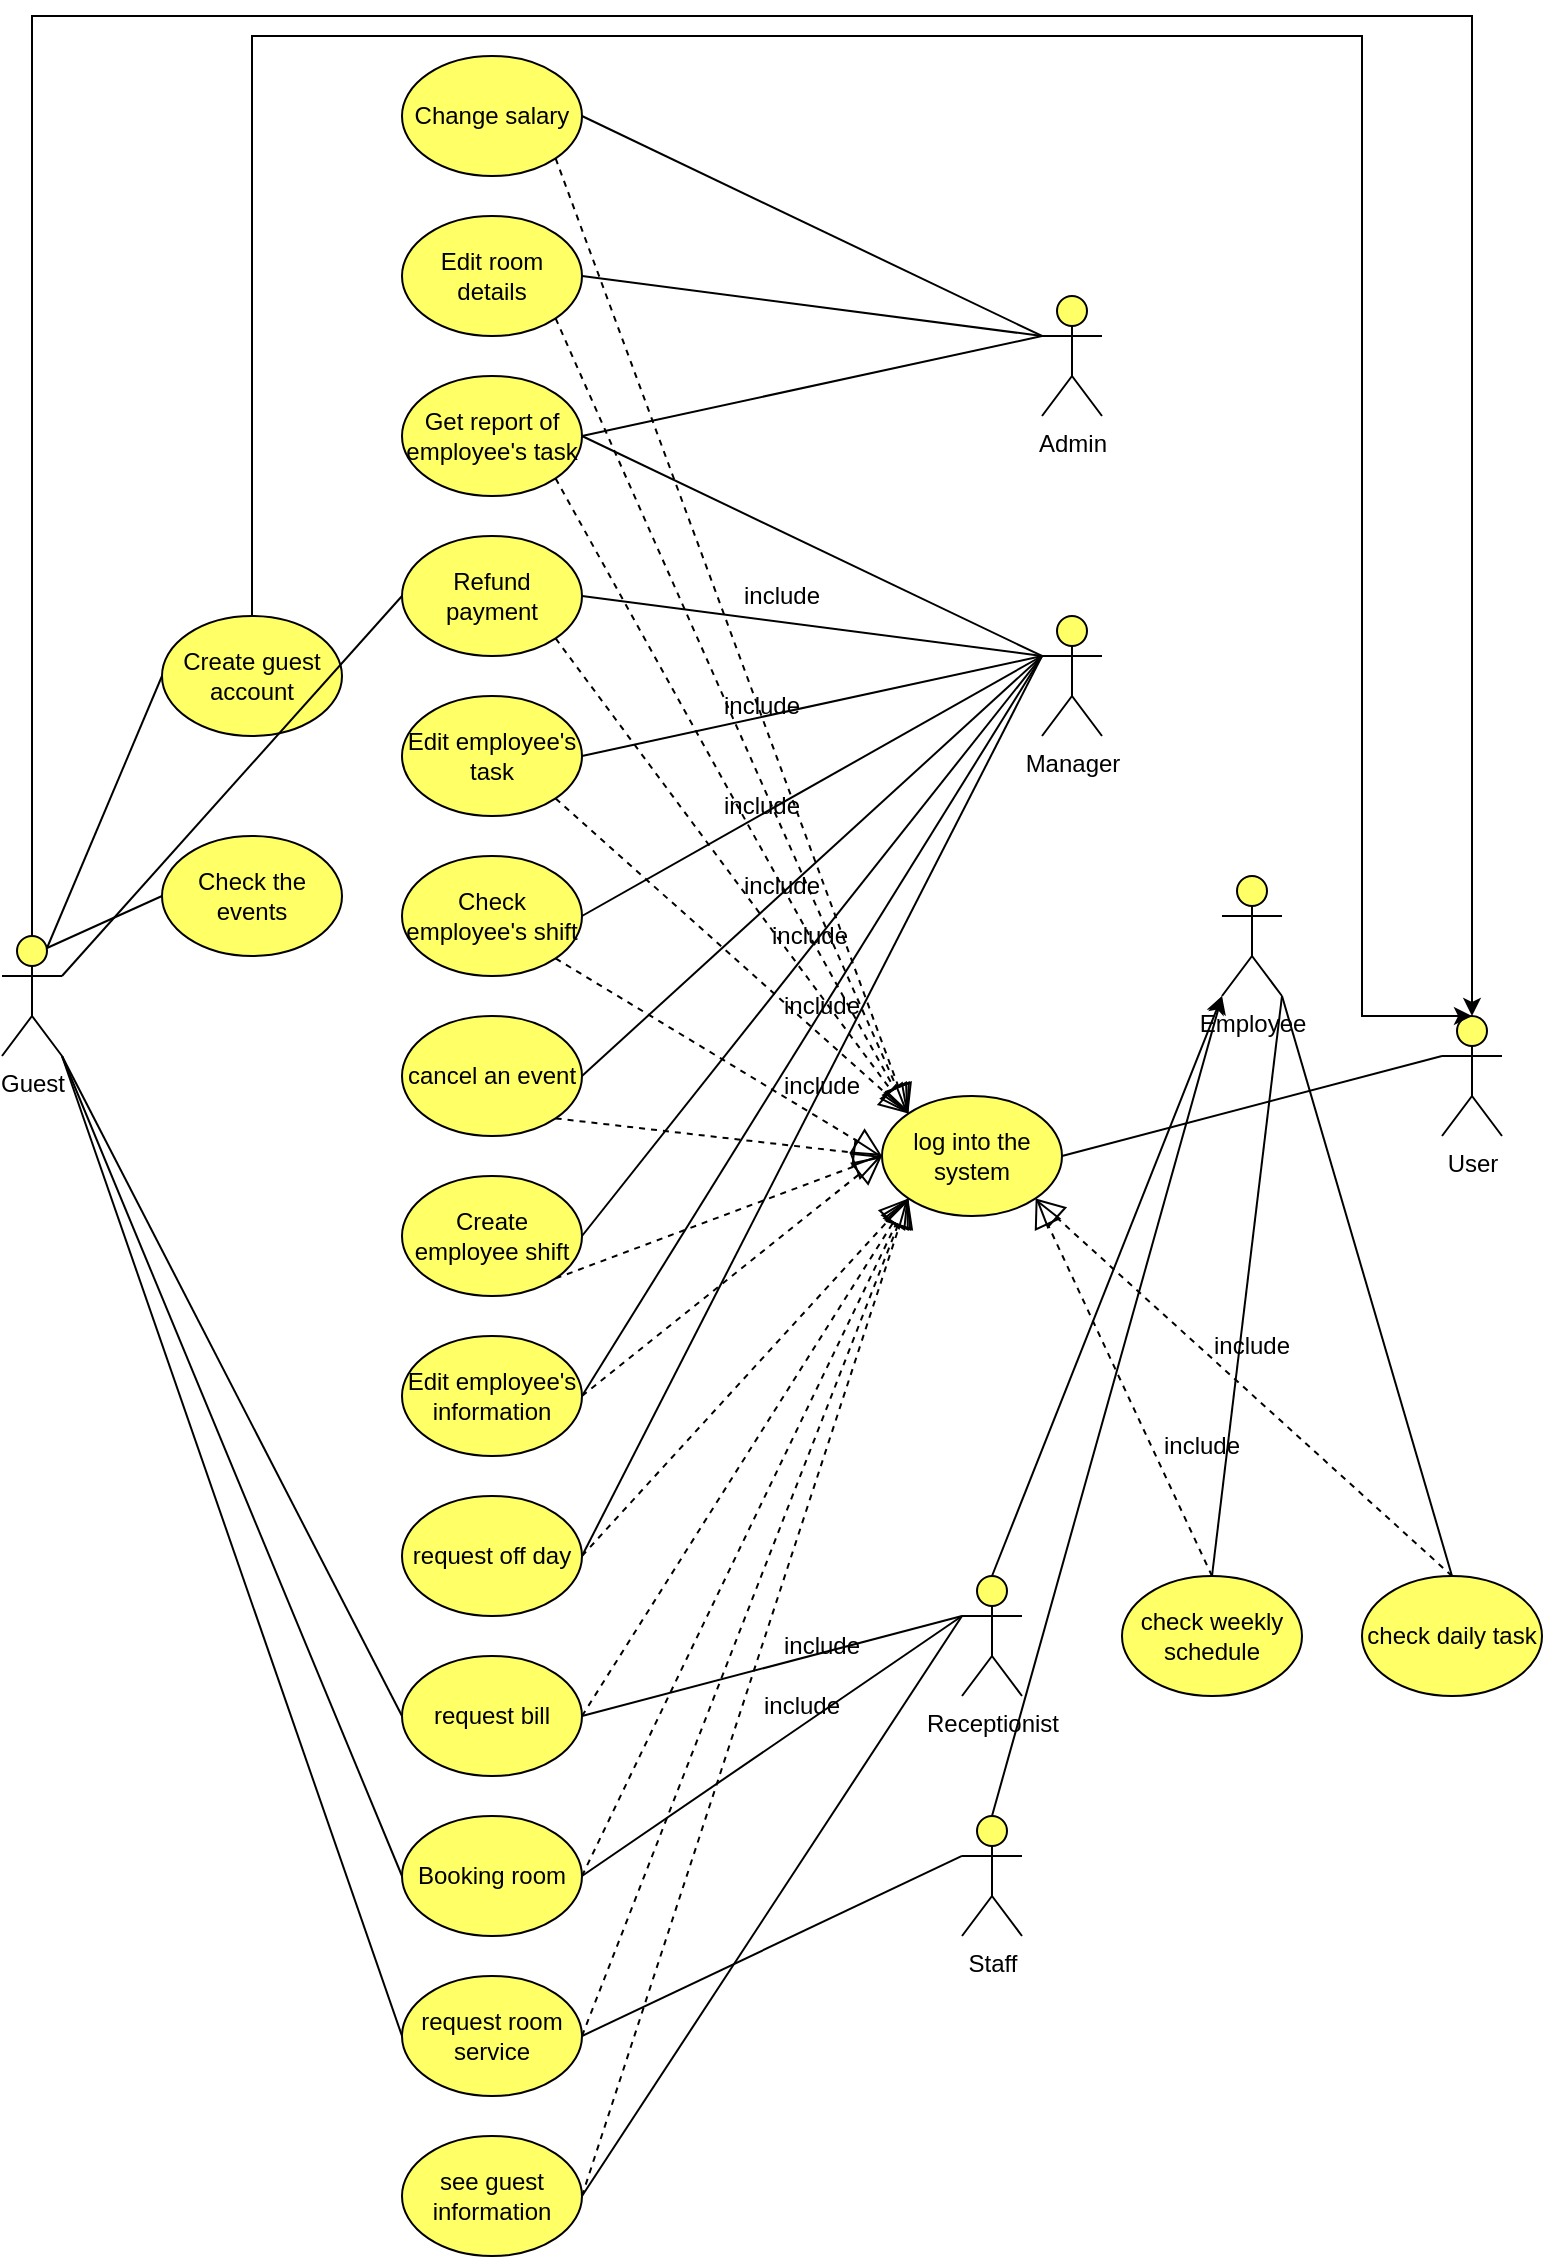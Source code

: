 <mxfile version="20.8.16" type="device"><diagram name="Page-1" id="wS5H_5Jl6dOInxcWS4Qw"><mxGraphModel dx="2867" dy="1380" grid="1" gridSize="10" guides="1" tooltips="1" connect="1" arrows="1" fold="1" page="1" pageScale="1" pageWidth="827" pageHeight="1169" math="0" shadow="0"><root><mxCell id="0"/><mxCell id="1" parent="0"/><mxCell id="EcS0WBhc59QcoZqmkHuI-1" value="Guest" style="shape=umlActor;verticalLabelPosition=bottom;verticalAlign=top;html=1;fillColor=#FFFF66;" vertex="1" parent="1"><mxGeometry x="40" y="480" width="30" height="60" as="geometry"/></mxCell><mxCell id="EcS0WBhc59QcoZqmkHuI-4" value="Create guest account" style="ellipse;whiteSpace=wrap;html=1;fillColor=#FFFF66;" vertex="1" parent="1"><mxGeometry x="120" y="320" width="90" height="60" as="geometry"/></mxCell><mxCell id="EcS0WBhc59QcoZqmkHuI-5" value="Check the events" style="ellipse;whiteSpace=wrap;html=1;fillColor=#FFFF66;" vertex="1" parent="1"><mxGeometry x="120" y="430" width="90" height="60" as="geometry"/></mxCell><mxCell id="EcS0WBhc59QcoZqmkHuI-6" value="" style="endArrow=none;html=1;rounded=0;entryX=0;entryY=0.5;entryDx=0;entryDy=0;exitX=0.75;exitY=0.1;exitDx=0;exitDy=0;exitPerimeter=0;" edge="1" parent="1" source="EcS0WBhc59QcoZqmkHuI-1" target="EcS0WBhc59QcoZqmkHuI-4"><mxGeometry width="50" height="50" relative="1" as="geometry"><mxPoint x="180" y="430" as="sourcePoint"/><mxPoint x="230" y="380" as="targetPoint"/></mxGeometry></mxCell><mxCell id="EcS0WBhc59QcoZqmkHuI-7" value="" style="endArrow=none;html=1;rounded=0;exitX=0.75;exitY=0.1;exitDx=0;exitDy=0;exitPerimeter=0;entryX=0;entryY=0.5;entryDx=0;entryDy=0;" edge="1" parent="1" source="EcS0WBhc59QcoZqmkHuI-1" target="EcS0WBhc59QcoZqmkHuI-5"><mxGeometry width="50" height="50" relative="1" as="geometry"><mxPoint x="180" y="430" as="sourcePoint"/><mxPoint x="130" y="460" as="targetPoint"/><Array as="points"/></mxGeometry></mxCell><mxCell id="EcS0WBhc59QcoZqmkHuI-8" value="Change salary" style="ellipse;whiteSpace=wrap;html=1;fillColor=#FFFF66;" vertex="1" parent="1"><mxGeometry x="240" y="40" width="90" height="60" as="geometry"/></mxCell><mxCell id="EcS0WBhc59QcoZqmkHuI-9" value="Edit room details" style="ellipse;whiteSpace=wrap;html=1;fillColor=#FFFF66;" vertex="1" parent="1"><mxGeometry x="240" y="120" width="90" height="60" as="geometry"/></mxCell><mxCell id="EcS0WBhc59QcoZqmkHuI-10" value="Get report of employee's task" style="ellipse;whiteSpace=wrap;html=1;fillColor=#FFFF66;" vertex="1" parent="1"><mxGeometry x="240" y="200" width="90" height="60" as="geometry"/></mxCell><mxCell id="EcS0WBhc59QcoZqmkHuI-11" value="Refund payment" style="ellipse;whiteSpace=wrap;html=1;fillColor=#FFFF66;" vertex="1" parent="1"><mxGeometry x="240" y="280" width="90" height="60" as="geometry"/></mxCell><mxCell id="EcS0WBhc59QcoZqmkHuI-12" value="Edit employee's task" style="ellipse;whiteSpace=wrap;html=1;fillColor=#FFFF66;" vertex="1" parent="1"><mxGeometry x="240" y="360" width="90" height="60" as="geometry"/></mxCell><mxCell id="EcS0WBhc59QcoZqmkHuI-13" value="Check employee's shift" style="ellipse;whiteSpace=wrap;html=1;fillColor=#FFFF66;" vertex="1" parent="1"><mxGeometry x="240" y="440" width="90" height="60" as="geometry"/></mxCell><mxCell id="EcS0WBhc59QcoZqmkHuI-14" value="cancel an event" style="ellipse;whiteSpace=wrap;html=1;fillColor=#FFFF66;" vertex="1" parent="1"><mxGeometry x="240" y="520" width="90" height="60" as="geometry"/></mxCell><mxCell id="EcS0WBhc59QcoZqmkHuI-15" value="Create employee shift" style="ellipse;whiteSpace=wrap;html=1;fillColor=#FFFF66;" vertex="1" parent="1"><mxGeometry x="240" y="600" width="90" height="60" as="geometry"/></mxCell><mxCell id="EcS0WBhc59QcoZqmkHuI-16" value="Edit employee's information" style="ellipse;whiteSpace=wrap;html=1;fillColor=#FFFF66;" vertex="1" parent="1"><mxGeometry x="240" y="680" width="90" height="60" as="geometry"/></mxCell><mxCell id="EcS0WBhc59QcoZqmkHuI-17" value="request off day" style="ellipse;whiteSpace=wrap;html=1;fillColor=#FFFF66;" vertex="1" parent="1"><mxGeometry x="240" y="760" width="90" height="60" as="geometry"/></mxCell><mxCell id="EcS0WBhc59QcoZqmkHuI-18" value="request bill" style="ellipse;whiteSpace=wrap;html=1;fillColor=#FFFF66;" vertex="1" parent="1"><mxGeometry x="240" y="840" width="90" height="60" as="geometry"/></mxCell><mxCell id="EcS0WBhc59QcoZqmkHuI-19" value="Booking room" style="ellipse;whiteSpace=wrap;html=1;fillColor=#FFFF66;" vertex="1" parent="1"><mxGeometry x="240" y="920" width="90" height="60" as="geometry"/></mxCell><mxCell id="EcS0WBhc59QcoZqmkHuI-20" value="request room service" style="ellipse;whiteSpace=wrap;html=1;fillColor=#FFFF66;" vertex="1" parent="1"><mxGeometry x="240" y="1000" width="90" height="60" as="geometry"/></mxCell><mxCell id="EcS0WBhc59QcoZqmkHuI-21" value="see guest information" style="ellipse;whiteSpace=wrap;html=1;fillColor=#FFFF66;" vertex="1" parent="1"><mxGeometry x="240" y="1080" width="90" height="60" as="geometry"/></mxCell><mxCell id="EcS0WBhc59QcoZqmkHuI-22" value="log into the system" style="ellipse;whiteSpace=wrap;html=1;fillColor=#FFFF66;" vertex="1" parent="1"><mxGeometry x="480" y="560" width="90" height="60" as="geometry"/></mxCell><mxCell id="EcS0WBhc59QcoZqmkHuI-23" value="Admin" style="shape=umlActor;verticalLabelPosition=bottom;verticalAlign=top;html=1;fillColor=#FFFF66;" vertex="1" parent="1"><mxGeometry x="560" y="160" width="30" height="60" as="geometry"/></mxCell><mxCell id="EcS0WBhc59QcoZqmkHuI-32" value="Manager" style="shape=umlActor;verticalLabelPosition=bottom;verticalAlign=top;html=1;fillColor=#FFFF66;" vertex="1" parent="1"><mxGeometry x="560" y="320" width="30" height="60" as="geometry"/></mxCell><mxCell id="EcS0WBhc59QcoZqmkHuI-39" value="User" style="shape=umlActor;verticalLabelPosition=bottom;verticalAlign=top;html=1;fillColor=#FFFF66;" vertex="1" parent="1"><mxGeometry x="760" y="520" width="30" height="60" as="geometry"/></mxCell><mxCell id="EcS0WBhc59QcoZqmkHuI-40" value="Employee" style="shape=umlActor;verticalLabelPosition=bottom;verticalAlign=top;html=1;fillColor=#FFFF66;" vertex="1" parent="1"><mxGeometry x="650" y="450" width="30" height="60" as="geometry"/></mxCell><mxCell id="EcS0WBhc59QcoZqmkHuI-44" value="check weekly schedule" style="ellipse;whiteSpace=wrap;html=1;fillColor=#FFFF66;" vertex="1" parent="1"><mxGeometry x="600" y="800" width="90" height="60" as="geometry"/></mxCell><mxCell id="EcS0WBhc59QcoZqmkHuI-45" value="check daily task" style="ellipse;whiteSpace=wrap;html=1;fillColor=#FFFF66;" vertex="1" parent="1"><mxGeometry x="720" y="800" width="90" height="60" as="geometry"/></mxCell><mxCell id="EcS0WBhc59QcoZqmkHuI-46" value="" style="endArrow=none;html=1;rounded=0;entryX=0;entryY=0.5;entryDx=0;entryDy=0;exitX=1;exitY=0.333;exitDx=0;exitDy=0;exitPerimeter=0;" edge="1" parent="1" source="EcS0WBhc59QcoZqmkHuI-1" target="EcS0WBhc59QcoZqmkHuI-11"><mxGeometry width="50" height="50" relative="1" as="geometry"><mxPoint x="220" y="560" as="sourcePoint"/><mxPoint x="270" y="510" as="targetPoint"/></mxGeometry></mxCell><mxCell id="EcS0WBhc59QcoZqmkHuI-47" value="" style="endArrow=none;html=1;rounded=0;exitX=1;exitY=1;exitDx=0;exitDy=0;exitPerimeter=0;entryX=0;entryY=0.5;entryDx=0;entryDy=0;" edge="1" parent="1" source="EcS0WBhc59QcoZqmkHuI-1" target="EcS0WBhc59QcoZqmkHuI-18"><mxGeometry width="50" height="50" relative="1" as="geometry"><mxPoint x="210" y="600" as="sourcePoint"/><mxPoint x="260" y="550" as="targetPoint"/></mxGeometry></mxCell><mxCell id="EcS0WBhc59QcoZqmkHuI-48" value="" style="endArrow=none;html=1;rounded=0;entryX=0;entryY=0.5;entryDx=0;entryDy=0;" edge="1" parent="1" target="EcS0WBhc59QcoZqmkHuI-19"><mxGeometry width="50" height="50" relative="1" as="geometry"><mxPoint x="70" y="540" as="sourcePoint"/><mxPoint x="250.0" y="880" as="targetPoint"/></mxGeometry></mxCell><mxCell id="EcS0WBhc59QcoZqmkHuI-49" value="" style="endArrow=none;html=1;rounded=0;entryX=0;entryY=0.5;entryDx=0;entryDy=0;" edge="1" parent="1" target="EcS0WBhc59QcoZqmkHuI-20"><mxGeometry width="50" height="50" relative="1" as="geometry"><mxPoint x="70" y="540" as="sourcePoint"/><mxPoint x="250" y="960.0" as="targetPoint"/></mxGeometry></mxCell><mxCell id="EcS0WBhc59QcoZqmkHuI-51" value="" style="endArrow=classic;html=1;rounded=0;exitX=0.5;exitY=0;exitDx=0;exitDy=0;exitPerimeter=0;entryX=0.5;entryY=0;entryDx=0;entryDy=0;entryPerimeter=0;" edge="1" parent="1" source="EcS0WBhc59QcoZqmkHuI-1" target="EcS0WBhc59QcoZqmkHuI-39"><mxGeometry width="50" height="50" relative="1" as="geometry"><mxPoint x="220" y="390" as="sourcePoint"/><mxPoint x="270" y="340" as="targetPoint"/><Array as="points"><mxPoint x="55" y="20"/><mxPoint x="775" y="20"/></Array></mxGeometry></mxCell><mxCell id="EcS0WBhc59QcoZqmkHuI-52" value="" style="endArrow=classic;html=1;rounded=0;exitX=0.5;exitY=0;exitDx=0;exitDy=0;entryX=0.5;entryY=0;entryDx=0;entryDy=0;entryPerimeter=0;" edge="1" parent="1" source="EcS0WBhc59QcoZqmkHuI-4" target="EcS0WBhc59QcoZqmkHuI-39"><mxGeometry width="50" height="50" relative="1" as="geometry"><mxPoint x="150" y="280" as="sourcePoint"/><mxPoint x="200" y="230" as="targetPoint"/><Array as="points"><mxPoint x="165" y="30"/><mxPoint x="720" y="30"/><mxPoint x="720" y="520"/></Array></mxGeometry></mxCell><mxCell id="EcS0WBhc59QcoZqmkHuI-53" value="" style="endArrow=none;html=1;rounded=0;entryX=0;entryY=0.333;entryDx=0;entryDy=0;entryPerimeter=0;exitX=1;exitY=0.5;exitDx=0;exitDy=0;" edge="1" parent="1" source="EcS0WBhc59QcoZqmkHuI-8" target="EcS0WBhc59QcoZqmkHuI-23"><mxGeometry width="50" height="50" relative="1" as="geometry"><mxPoint x="390" y="330" as="sourcePoint"/><mxPoint x="440" y="280" as="targetPoint"/></mxGeometry></mxCell><mxCell id="EcS0WBhc59QcoZqmkHuI-54" value="" style="endArrow=none;html=1;rounded=0;exitX=1;exitY=0.5;exitDx=0;exitDy=0;" edge="1" parent="1" source="EcS0WBhc59QcoZqmkHuI-9"><mxGeometry width="50" height="50" relative="1" as="geometry"><mxPoint x="340" y="80" as="sourcePoint"/><mxPoint x="560" y="180" as="targetPoint"/></mxGeometry></mxCell><mxCell id="EcS0WBhc59QcoZqmkHuI-55" value="" style="endArrow=none;html=1;rounded=0;exitX=1;exitY=0.5;exitDx=0;exitDy=0;" edge="1" parent="1" source="EcS0WBhc59QcoZqmkHuI-10"><mxGeometry width="50" height="50" relative="1" as="geometry"><mxPoint x="340" y="160" as="sourcePoint"/><mxPoint x="560" y="180" as="targetPoint"/></mxGeometry></mxCell><mxCell id="EcS0WBhc59QcoZqmkHuI-57" value="" style="endArrow=none;html=1;rounded=0;exitX=1;exitY=0.5;exitDx=0;exitDy=0;entryX=0;entryY=0.333;entryDx=0;entryDy=0;entryPerimeter=0;" edge="1" parent="1" source="EcS0WBhc59QcoZqmkHuI-10" target="EcS0WBhc59QcoZqmkHuI-32"><mxGeometry width="50" height="50" relative="1" as="geometry"><mxPoint x="390" y="330" as="sourcePoint"/><mxPoint x="440" y="280" as="targetPoint"/></mxGeometry></mxCell><mxCell id="EcS0WBhc59QcoZqmkHuI-58" value="" style="endArrow=none;html=1;rounded=0;exitX=1;exitY=0.5;exitDx=0;exitDy=0;entryX=0;entryY=0.333;entryDx=0;entryDy=0;entryPerimeter=0;" edge="1" parent="1" source="EcS0WBhc59QcoZqmkHuI-11" target="EcS0WBhc59QcoZqmkHuI-32"><mxGeometry width="50" height="50" relative="1" as="geometry"><mxPoint x="340" y="240" as="sourcePoint"/><mxPoint x="570" y="350" as="targetPoint"/></mxGeometry></mxCell><mxCell id="EcS0WBhc59QcoZqmkHuI-60" value="include" style="text;html=1;strokeColor=none;fillColor=none;align=center;verticalAlign=middle;whiteSpace=wrap;rounded=0;" vertex="1" parent="1"><mxGeometry x="400" y="295" width="60" height="30" as="geometry"/></mxCell><mxCell id="EcS0WBhc59QcoZqmkHuI-61" value="" style="endArrow=none;html=1;rounded=0;exitX=1;exitY=0.5;exitDx=0;exitDy=0;" edge="1" parent="1" source="EcS0WBhc59QcoZqmkHuI-12"><mxGeometry width="50" height="50" relative="1" as="geometry"><mxPoint x="340" y="320" as="sourcePoint"/><mxPoint x="560" y="340" as="targetPoint"/></mxGeometry></mxCell><mxCell id="EcS0WBhc59QcoZqmkHuI-62" value="include" style="text;html=1;strokeColor=none;fillColor=none;align=center;verticalAlign=middle;whiteSpace=wrap;rounded=0;" vertex="1" parent="1"><mxGeometry x="390" y="350" width="60" height="30" as="geometry"/></mxCell><mxCell id="EcS0WBhc59QcoZqmkHuI-63" value="" style="endArrow=none;html=1;rounded=0;exitX=1;exitY=0.5;exitDx=0;exitDy=0;" edge="1" parent="1" source="EcS0WBhc59QcoZqmkHuI-13"><mxGeometry width="50" height="50" relative="1" as="geometry"><mxPoint x="340" y="400" as="sourcePoint"/><mxPoint x="560" y="340" as="targetPoint"/></mxGeometry></mxCell><mxCell id="EcS0WBhc59QcoZqmkHuI-66" value="" style="endArrow=none;html=1;rounded=0;exitX=1;exitY=0.5;exitDx=0;exitDy=0;" edge="1" parent="1" source="EcS0WBhc59QcoZqmkHuI-14"><mxGeometry width="50" height="50" relative="1" as="geometry"><mxPoint x="340" y="480" as="sourcePoint"/><mxPoint x="560" y="340" as="targetPoint"/></mxGeometry></mxCell><mxCell id="EcS0WBhc59QcoZqmkHuI-69" value="include" style="text;html=1;strokeColor=none;fillColor=none;align=center;verticalAlign=middle;whiteSpace=wrap;rounded=0;" vertex="1" parent="1"><mxGeometry x="390" y="400" width="60" height="30" as="geometry"/></mxCell><mxCell id="EcS0WBhc59QcoZqmkHuI-70" value="include" style="text;html=1;strokeColor=none;fillColor=none;align=center;verticalAlign=middle;whiteSpace=wrap;rounded=0;" vertex="1" parent="1"><mxGeometry x="400" y="440" width="60" height="30" as="geometry"/></mxCell><mxCell id="EcS0WBhc59QcoZqmkHuI-71" value="" style="endArrow=none;html=1;rounded=0;exitX=1;exitY=0.5;exitDx=0;exitDy=0;" edge="1" parent="1" source="EcS0WBhc59QcoZqmkHuI-15"><mxGeometry width="50" height="50" relative="1" as="geometry"><mxPoint x="340" y="560.0" as="sourcePoint"/><mxPoint x="560" y="340" as="targetPoint"/></mxGeometry></mxCell><mxCell id="EcS0WBhc59QcoZqmkHuI-72" value="include" style="text;html=1;strokeColor=none;fillColor=none;align=center;verticalAlign=middle;whiteSpace=wrap;rounded=0;" vertex="1" parent="1"><mxGeometry x="414" y="465" width="60" height="30" as="geometry"/></mxCell><mxCell id="EcS0WBhc59QcoZqmkHuI-73" value="" style="endArrow=none;html=1;rounded=0;exitX=1;exitY=0.5;exitDx=0;exitDy=0;" edge="1" parent="1" source="EcS0WBhc59QcoZqmkHuI-16"><mxGeometry width="50" height="50" relative="1" as="geometry"><mxPoint x="340.0" y="640" as="sourcePoint"/><mxPoint x="560" y="340" as="targetPoint"/></mxGeometry></mxCell><mxCell id="EcS0WBhc59QcoZqmkHuI-74" value="include" style="text;html=1;strokeColor=none;fillColor=none;align=center;verticalAlign=middle;whiteSpace=wrap;rounded=0;" vertex="1" parent="1"><mxGeometry x="420" y="500" width="60" height="30" as="geometry"/></mxCell><mxCell id="EcS0WBhc59QcoZqmkHuI-75" value="" style="endArrow=none;html=1;rounded=0;exitX=1;exitY=0.5;exitDx=0;exitDy=0;" edge="1" parent="1" source="EcS0WBhc59QcoZqmkHuI-17"><mxGeometry width="50" height="50" relative="1" as="geometry"><mxPoint x="340.0" y="720" as="sourcePoint"/><mxPoint x="560" y="340" as="targetPoint"/></mxGeometry></mxCell><mxCell id="EcS0WBhc59QcoZqmkHuI-76" value="include" style="text;html=1;strokeColor=none;fillColor=none;align=center;verticalAlign=middle;whiteSpace=wrap;rounded=0;" vertex="1" parent="1"><mxGeometry x="420" y="540" width="60" height="30" as="geometry"/></mxCell><mxCell id="EcS0WBhc59QcoZqmkHuI-88" value="" style="endArrow=block;dashed=1;endFill=0;endSize=12;html=1;rounded=0;entryX=0;entryY=0;entryDx=0;entryDy=0;exitX=1;exitY=1;exitDx=0;exitDy=0;" edge="1" parent="1" source="EcS0WBhc59QcoZqmkHuI-8" target="EcS0WBhc59QcoZqmkHuI-22"><mxGeometry width="160" relative="1" as="geometry"><mxPoint x="364" y="540" as="sourcePoint"/><mxPoint x="524" y="540" as="targetPoint"/></mxGeometry></mxCell><mxCell id="EcS0WBhc59QcoZqmkHuI-89" value="" style="endArrow=block;dashed=1;endFill=0;endSize=12;html=1;rounded=0;entryX=0;entryY=0;entryDx=0;entryDy=0;exitX=1;exitY=1;exitDx=0;exitDy=0;" edge="1" parent="1" source="EcS0WBhc59QcoZqmkHuI-9" target="EcS0WBhc59QcoZqmkHuI-22"><mxGeometry width="160" relative="1" as="geometry"><mxPoint x="326.927" y="101.141" as="sourcePoint"/><mxPoint x="503.073" y="578.859" as="targetPoint"/></mxGeometry></mxCell><mxCell id="EcS0WBhc59QcoZqmkHuI-90" value="" style="endArrow=block;dashed=1;endFill=0;endSize=12;html=1;rounded=0;entryX=0;entryY=0;entryDx=0;entryDy=0;exitX=1;exitY=1;exitDx=0;exitDy=0;" edge="1" parent="1" source="EcS0WBhc59QcoZqmkHuI-10" target="EcS0WBhc59QcoZqmkHuI-22"><mxGeometry width="160" relative="1" as="geometry"><mxPoint x="336.927" y="111.141" as="sourcePoint"/><mxPoint x="513.073" y="588.859" as="targetPoint"/></mxGeometry></mxCell><mxCell id="EcS0WBhc59QcoZqmkHuI-91" value="" style="endArrow=block;dashed=1;endFill=0;endSize=12;html=1;rounded=0;entryX=0;entryY=0;entryDx=0;entryDy=0;exitX=1;exitY=1;exitDx=0;exitDy=0;" edge="1" parent="1" source="EcS0WBhc59QcoZqmkHuI-11" target="EcS0WBhc59QcoZqmkHuI-22"><mxGeometry width="160" relative="1" as="geometry"><mxPoint x="346.927" y="121.141" as="sourcePoint"/><mxPoint x="523.073" y="598.859" as="targetPoint"/></mxGeometry></mxCell><mxCell id="EcS0WBhc59QcoZqmkHuI-92" value="" style="endArrow=block;dashed=1;endFill=0;endSize=12;html=1;rounded=0;entryX=0;entryY=0;entryDx=0;entryDy=0;exitX=1;exitY=1;exitDx=0;exitDy=0;" edge="1" parent="1" source="EcS0WBhc59QcoZqmkHuI-12" target="EcS0WBhc59QcoZqmkHuI-22"><mxGeometry width="160" relative="1" as="geometry"><mxPoint x="356.927" y="131.141" as="sourcePoint"/><mxPoint x="533.073" y="608.859" as="targetPoint"/></mxGeometry></mxCell><mxCell id="EcS0WBhc59QcoZqmkHuI-93" value="" style="endArrow=block;dashed=1;endFill=0;endSize=12;html=1;rounded=0;entryX=0;entryY=0.5;entryDx=0;entryDy=0;exitX=1;exitY=1;exitDx=0;exitDy=0;" edge="1" parent="1" source="EcS0WBhc59QcoZqmkHuI-13" target="EcS0WBhc59QcoZqmkHuI-22"><mxGeometry width="160" relative="1" as="geometry"><mxPoint x="366.927" y="141.141" as="sourcePoint"/><mxPoint x="543.073" y="618.859" as="targetPoint"/></mxGeometry></mxCell><mxCell id="EcS0WBhc59QcoZqmkHuI-94" value="" style="endArrow=block;dashed=1;endFill=0;endSize=12;html=1;rounded=0;exitX=1;exitY=1;exitDx=0;exitDy=0;" edge="1" parent="1" source="EcS0WBhc59QcoZqmkHuI-14"><mxGeometry width="160" relative="1" as="geometry"><mxPoint x="376.927" y="151.141" as="sourcePoint"/><mxPoint x="480" y="590" as="targetPoint"/></mxGeometry></mxCell><mxCell id="EcS0WBhc59QcoZqmkHuI-95" value="" style="endArrow=block;dashed=1;endFill=0;endSize=12;html=1;rounded=0;exitX=1;exitY=1;exitDx=0;exitDy=0;entryX=0;entryY=0.5;entryDx=0;entryDy=0;" edge="1" parent="1" source="EcS0WBhc59QcoZqmkHuI-15" target="EcS0WBhc59QcoZqmkHuI-22"><mxGeometry width="160" relative="1" as="geometry"><mxPoint x="386.927" y="161.141" as="sourcePoint"/><mxPoint x="563" y="639" as="targetPoint"/></mxGeometry></mxCell><mxCell id="EcS0WBhc59QcoZqmkHuI-96" value="" style="endArrow=block;dashed=1;endFill=0;endSize=12;html=1;rounded=0;" edge="1" parent="1"><mxGeometry width="160" relative="1" as="geometry"><mxPoint x="330" y="710" as="sourcePoint"/><mxPoint x="480" y="590" as="targetPoint"/></mxGeometry></mxCell><mxCell id="EcS0WBhc59QcoZqmkHuI-97" value="" style="endArrow=block;dashed=1;endFill=0;endSize=12;html=1;rounded=0;exitX=1;exitY=0.5;exitDx=0;exitDy=0;entryX=0;entryY=1;entryDx=0;entryDy=0;" edge="1" parent="1" source="EcS0WBhc59QcoZqmkHuI-17" target="EcS0WBhc59QcoZqmkHuI-22"><mxGeometry width="160" relative="1" as="geometry"><mxPoint x="340" y="720" as="sourcePoint"/><mxPoint x="490" y="600" as="targetPoint"/></mxGeometry></mxCell><mxCell id="EcS0WBhc59QcoZqmkHuI-98" value="" style="endArrow=block;dashed=1;endFill=0;endSize=12;html=1;rounded=0;exitX=1;exitY=0.5;exitDx=0;exitDy=0;entryX=0;entryY=1;entryDx=0;entryDy=0;" edge="1" parent="1" source="EcS0WBhc59QcoZqmkHuI-18" target="EcS0WBhc59QcoZqmkHuI-22"><mxGeometry width="160" relative="1" as="geometry"><mxPoint x="350" y="730" as="sourcePoint"/><mxPoint x="500" y="610" as="targetPoint"/></mxGeometry></mxCell><mxCell id="EcS0WBhc59QcoZqmkHuI-99" value="" style="endArrow=block;dashed=1;endFill=0;endSize=12;html=1;rounded=0;exitX=1;exitY=0.5;exitDx=0;exitDy=0;entryX=0;entryY=1;entryDx=0;entryDy=0;" edge="1" parent="1" source="EcS0WBhc59QcoZqmkHuI-19" target="EcS0WBhc59QcoZqmkHuI-22"><mxGeometry width="160" relative="1" as="geometry"><mxPoint x="340.0" y="880.0" as="sourcePoint"/><mxPoint x="503.073" y="621.141" as="targetPoint"/></mxGeometry></mxCell><mxCell id="EcS0WBhc59QcoZqmkHuI-100" value="" style="endArrow=block;dashed=1;endFill=0;endSize=12;html=1;rounded=0;exitX=1;exitY=0.5;exitDx=0;exitDy=0;entryX=0;entryY=1;entryDx=0;entryDy=0;" edge="1" parent="1" source="EcS0WBhc59QcoZqmkHuI-20" target="EcS0WBhc59QcoZqmkHuI-22"><mxGeometry width="160" relative="1" as="geometry"><mxPoint x="340.0" y="960" as="sourcePoint"/><mxPoint x="503.073" y="621.141" as="targetPoint"/></mxGeometry></mxCell><mxCell id="EcS0WBhc59QcoZqmkHuI-101" value="" style="endArrow=block;dashed=1;endFill=0;endSize=12;html=1;rounded=0;exitX=1;exitY=0.5;exitDx=0;exitDy=0;entryX=0;entryY=1;entryDx=0;entryDy=0;" edge="1" parent="1" source="EcS0WBhc59QcoZqmkHuI-21" target="EcS0WBhc59QcoZqmkHuI-22"><mxGeometry width="160" relative="1" as="geometry"><mxPoint x="340.0" y="1040" as="sourcePoint"/><mxPoint x="503.073" y="621.141" as="targetPoint"/></mxGeometry></mxCell><mxCell id="EcS0WBhc59QcoZqmkHuI-104" value="Receptionist" style="shape=umlActor;verticalLabelPosition=bottom;verticalAlign=top;html=1;fillColor=#FFFF66;" vertex="1" parent="1"><mxGeometry x="520" y="800" width="30" height="60" as="geometry"/></mxCell><mxCell id="EcS0WBhc59QcoZqmkHuI-105" value="" style="endArrow=none;html=1;rounded=0;exitX=1;exitY=0.5;exitDx=0;exitDy=0;entryX=0;entryY=0.333;entryDx=0;entryDy=0;entryPerimeter=0;" edge="1" parent="1" source="EcS0WBhc59QcoZqmkHuI-18" target="EcS0WBhc59QcoZqmkHuI-104"><mxGeometry width="50" height="50" relative="1" as="geometry"><mxPoint x="370" y="820" as="sourcePoint"/><mxPoint x="420" y="770" as="targetPoint"/></mxGeometry></mxCell><mxCell id="EcS0WBhc59QcoZqmkHuI-106" value="include" style="text;html=1;strokeColor=none;fillColor=none;align=center;verticalAlign=middle;whiteSpace=wrap;rounded=0;" vertex="1" parent="1"><mxGeometry x="420" y="820" width="60" height="30" as="geometry"/></mxCell><mxCell id="EcS0WBhc59QcoZqmkHuI-107" value="" style="endArrow=none;html=1;rounded=0;" edge="1" parent="1"><mxGeometry width="50" height="50" relative="1" as="geometry"><mxPoint x="330" y="950" as="sourcePoint"/><mxPoint x="520" y="820" as="targetPoint"/></mxGeometry></mxCell><mxCell id="EcS0WBhc59QcoZqmkHuI-108" value="" style="endArrow=none;html=1;rounded=0;entryX=0;entryY=0.333;entryDx=0;entryDy=0;entryPerimeter=0;" edge="1" parent="1" target="EcS0WBhc59QcoZqmkHuI-110"><mxGeometry width="50" height="50" relative="1" as="geometry"><mxPoint x="330" y="1030" as="sourcePoint"/><mxPoint x="530.0" y="830" as="targetPoint"/></mxGeometry></mxCell><mxCell id="EcS0WBhc59QcoZqmkHuI-109" value="include" style="text;html=1;strokeColor=none;fillColor=none;align=center;verticalAlign=middle;whiteSpace=wrap;rounded=0;" vertex="1" parent="1"><mxGeometry x="410" y="850" width="60" height="30" as="geometry"/></mxCell><mxCell id="EcS0WBhc59QcoZqmkHuI-110" value="Staff" style="shape=umlActor;verticalLabelPosition=bottom;verticalAlign=top;html=1;fillColor=#FFFF66;" vertex="1" parent="1"><mxGeometry x="520" y="920" width="30" height="60" as="geometry"/></mxCell><mxCell id="EcS0WBhc59QcoZqmkHuI-111" value="" style="endArrow=none;html=1;rounded=0;exitX=1;exitY=0.5;exitDx=0;exitDy=0;" edge="1" parent="1" source="EcS0WBhc59QcoZqmkHuI-21"><mxGeometry width="50" height="50" relative="1" as="geometry"><mxPoint x="340" y="1040" as="sourcePoint"/><mxPoint x="520" y="820" as="targetPoint"/></mxGeometry></mxCell><mxCell id="EcS0WBhc59QcoZqmkHuI-112" value="" style="endArrow=classic;html=1;rounded=0;exitX=0.5;exitY=0;exitDx=0;exitDy=0;exitPerimeter=0;" edge="1" parent="1" source="EcS0WBhc59QcoZqmkHuI-104"><mxGeometry width="50" height="50" relative="1" as="geometry"><mxPoint x="500" y="760" as="sourcePoint"/><mxPoint x="650" y="510" as="targetPoint"/></mxGeometry></mxCell><mxCell id="EcS0WBhc59QcoZqmkHuI-113" value="" style="endArrow=classic;html=1;rounded=0;exitX=0.5;exitY=0;exitDx=0;exitDy=0;exitPerimeter=0;" edge="1" parent="1" source="EcS0WBhc59QcoZqmkHuI-110"><mxGeometry width="50" height="50" relative="1" as="geometry"><mxPoint x="545.0" y="810" as="sourcePoint"/><mxPoint x="650" y="510" as="targetPoint"/></mxGeometry></mxCell><mxCell id="EcS0WBhc59QcoZqmkHuI-114" value="" style="endArrow=block;dashed=1;endFill=0;endSize=12;html=1;rounded=0;entryX=1;entryY=1;entryDx=0;entryDy=0;exitX=0.5;exitY=0;exitDx=0;exitDy=0;" edge="1" parent="1" source="EcS0WBhc59QcoZqmkHuI-44" target="EcS0WBhc59QcoZqmkHuI-22"><mxGeometry width="160" relative="1" as="geometry"><mxPoint x="540" y="700" as="sourcePoint"/><mxPoint x="700" y="700" as="targetPoint"/></mxGeometry></mxCell><mxCell id="EcS0WBhc59QcoZqmkHuI-115" value="" style="endArrow=block;dashed=1;endFill=0;endSize=12;html=1;rounded=0;entryX=1;entryY=1;entryDx=0;entryDy=0;exitX=0.5;exitY=0;exitDx=0;exitDy=0;" edge="1" parent="1" source="EcS0WBhc59QcoZqmkHuI-45" target="EcS0WBhc59QcoZqmkHuI-22"><mxGeometry width="160" relative="1" as="geometry"><mxPoint x="655" y="810" as="sourcePoint"/><mxPoint x="566.82" y="621.213" as="targetPoint"/></mxGeometry></mxCell><mxCell id="EcS0WBhc59QcoZqmkHuI-116" value="include" style="text;html=1;strokeColor=none;fillColor=none;align=center;verticalAlign=middle;whiteSpace=wrap;rounded=0;" vertex="1" parent="1"><mxGeometry x="610" y="720" width="60" height="30" as="geometry"/></mxCell><mxCell id="EcS0WBhc59QcoZqmkHuI-119" value="include" style="text;html=1;strokeColor=none;fillColor=none;align=center;verticalAlign=middle;whiteSpace=wrap;rounded=0;" vertex="1" parent="1"><mxGeometry x="635" y="670" width="60" height="30" as="geometry"/></mxCell><mxCell id="EcS0WBhc59QcoZqmkHuI-120" value="" style="endArrow=none;html=1;rounded=0;entryX=1;entryY=1;entryDx=0;entryDy=0;entryPerimeter=0;exitX=0.5;exitY=0;exitDx=0;exitDy=0;" edge="1" parent="1" source="EcS0WBhc59QcoZqmkHuI-44" target="EcS0WBhc59QcoZqmkHuI-40"><mxGeometry width="50" height="50" relative="1" as="geometry"><mxPoint x="600" y="730" as="sourcePoint"/><mxPoint x="650" y="680" as="targetPoint"/></mxGeometry></mxCell><mxCell id="EcS0WBhc59QcoZqmkHuI-122" value="" style="endArrow=none;html=1;rounded=0;exitX=0.5;exitY=0;exitDx=0;exitDy=0;" edge="1" parent="1" source="EcS0WBhc59QcoZqmkHuI-45"><mxGeometry width="50" height="50" relative="1" as="geometry"><mxPoint x="655" y="810" as="sourcePoint"/><mxPoint x="680" y="510" as="targetPoint"/></mxGeometry></mxCell><mxCell id="EcS0WBhc59QcoZqmkHuI-123" value="" style="endArrow=none;html=1;rounded=0;exitX=1;exitY=0.5;exitDx=0;exitDy=0;entryX=0;entryY=0.333;entryDx=0;entryDy=0;entryPerimeter=0;" edge="1" parent="1" source="EcS0WBhc59QcoZqmkHuI-22" target="EcS0WBhc59QcoZqmkHuI-39"><mxGeometry width="50" height="50" relative="1" as="geometry"><mxPoint x="600" y="690" as="sourcePoint"/><mxPoint x="650" y="640" as="targetPoint"/></mxGeometry></mxCell></root></mxGraphModel></diagram></mxfile>